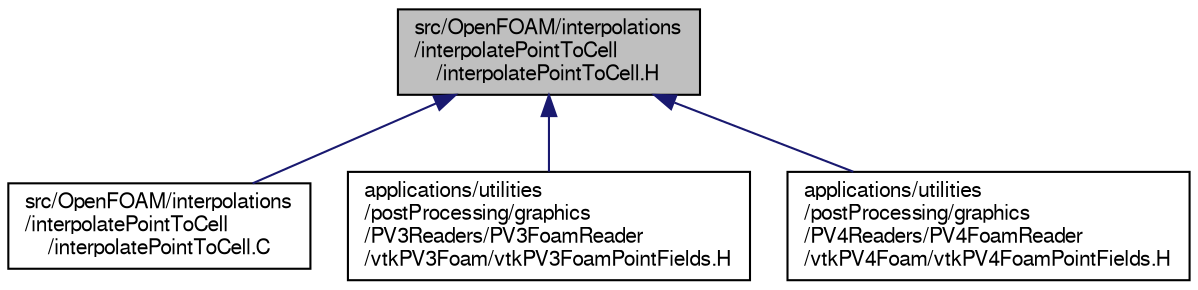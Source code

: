 digraph "src/OpenFOAM/interpolations/interpolatePointToCell/interpolatePointToCell.H"
{
  bgcolor="transparent";
  edge [fontname="FreeSans",fontsize="10",labelfontname="FreeSans",labelfontsize="10"];
  node [fontname="FreeSans",fontsize="10",shape=record];
  Node268 [label="src/OpenFOAM/interpolations\l/interpolatePointToCell\l/interpolatePointToCell.H",height=0.2,width=0.4,color="black", fillcolor="grey75", style="filled", fontcolor="black"];
  Node268 -> Node269 [dir="back",color="midnightblue",fontsize="10",style="solid",fontname="FreeSans"];
  Node269 [label="src/OpenFOAM/interpolations\l/interpolatePointToCell\l/interpolatePointToCell.C",height=0.2,width=0.4,color="black",URL="$a10385.html"];
  Node268 -> Node270 [dir="back",color="midnightblue",fontsize="10",style="solid",fontname="FreeSans"];
  Node270 [label="applications/utilities\l/postProcessing/graphics\l/PV3Readers/PV3FoamReader\l/vtkPV3Foam/vtkPV3FoamPointFields.H",height=0.2,width=0.4,color="black",URL="$a19226.html"];
  Node268 -> Node271 [dir="back",color="midnightblue",fontsize="10",style="solid",fontname="FreeSans"];
  Node271 [label="applications/utilities\l/postProcessing/graphics\l/PV4Readers/PV4FoamReader\l/vtkPV4Foam/vtkPV4FoamPointFields.H",height=0.2,width=0.4,color="black",URL="$a19298.html"];
}
